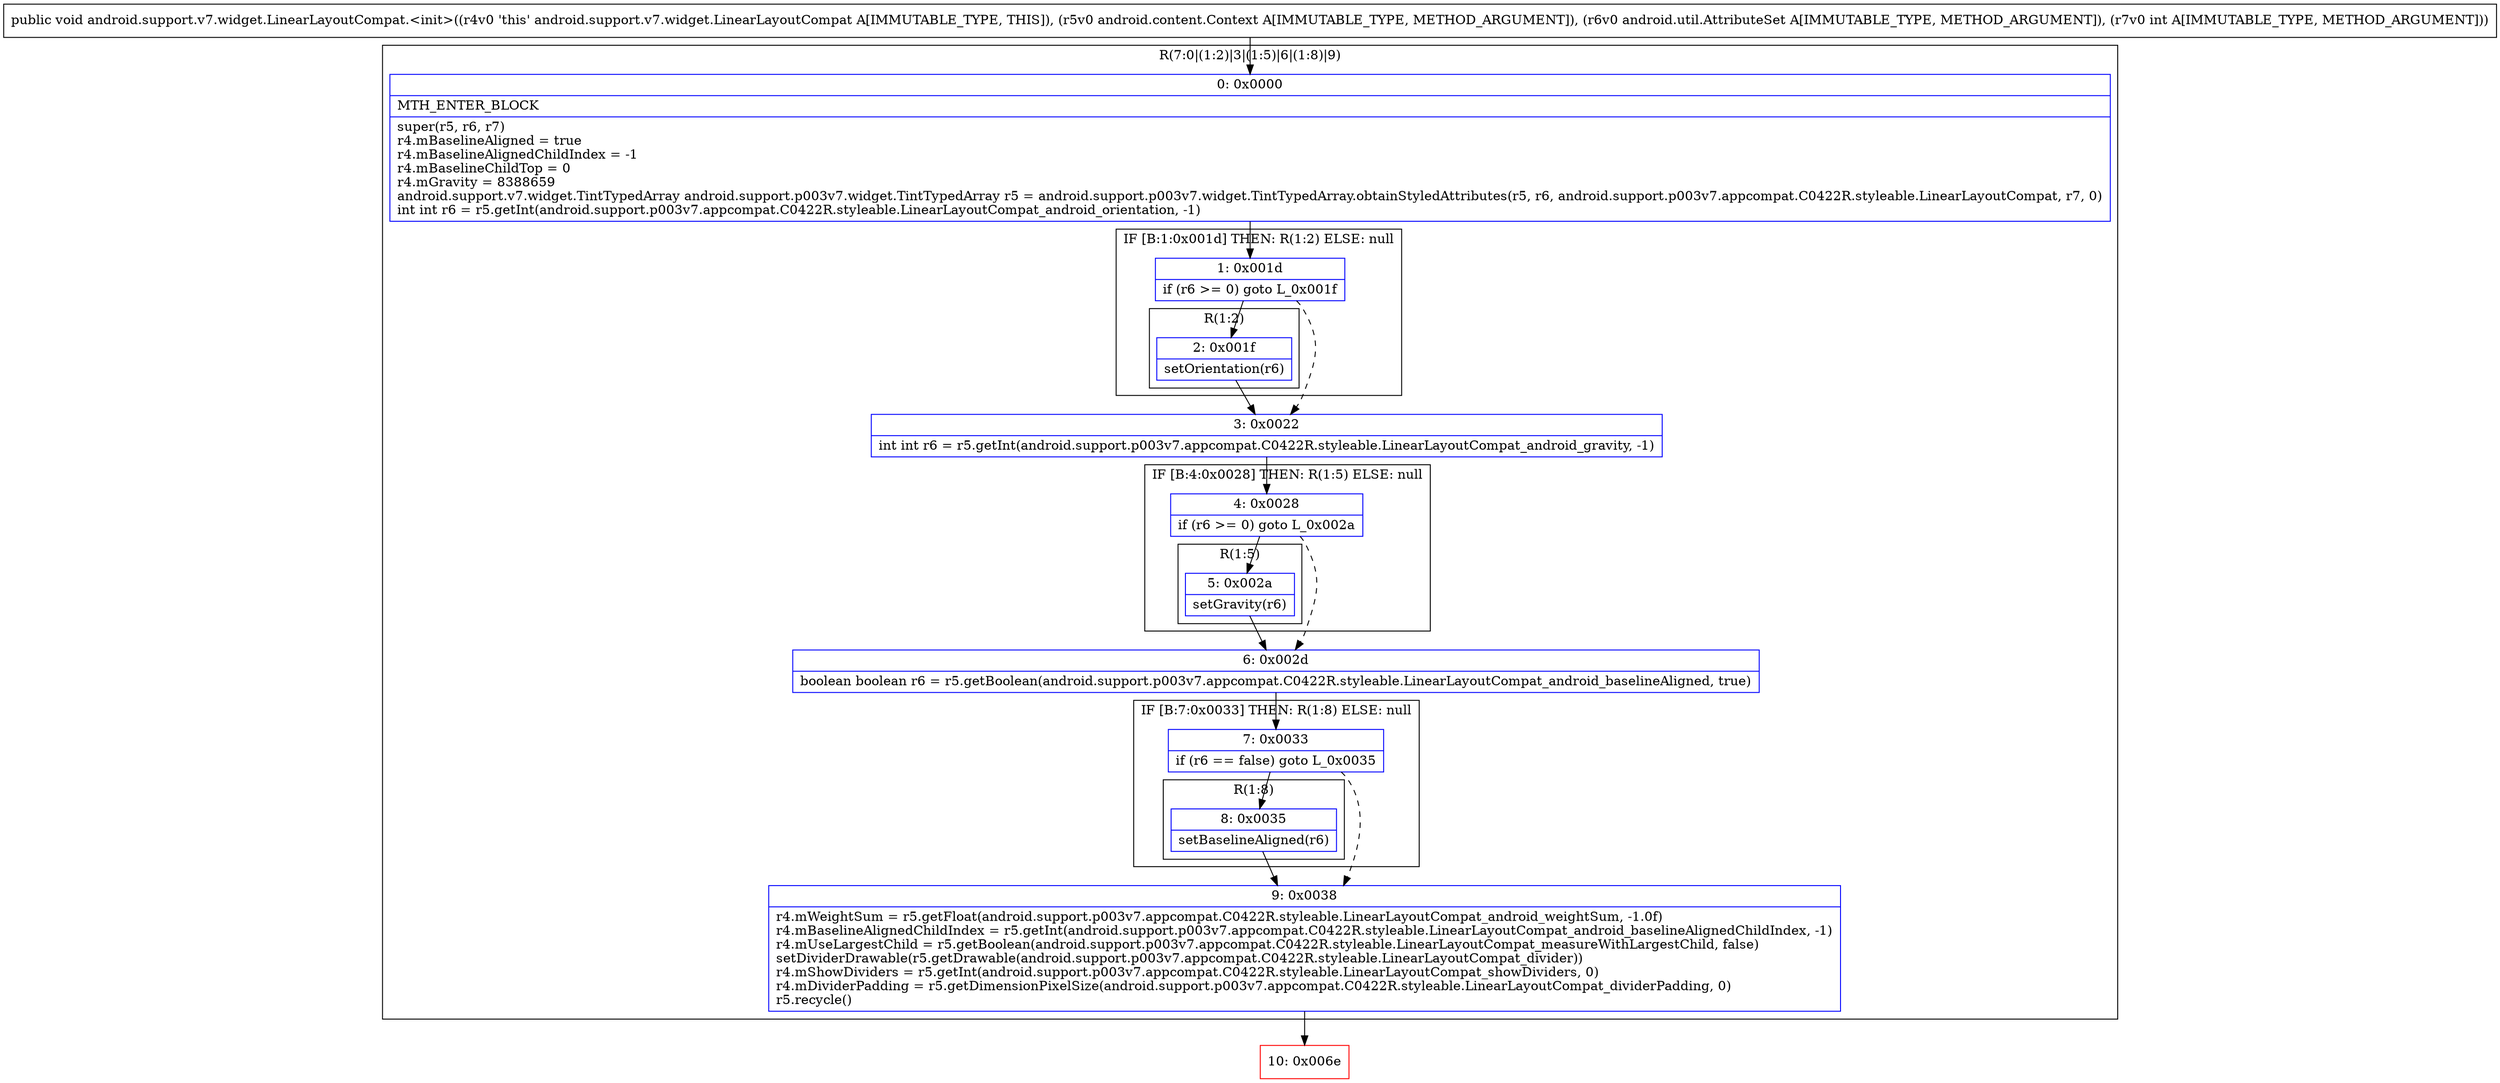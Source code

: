 digraph "CFG forandroid.support.v7.widget.LinearLayoutCompat.\<init\>(Landroid\/content\/Context;Landroid\/util\/AttributeSet;I)V" {
subgraph cluster_Region_1607144189 {
label = "R(7:0|(1:2)|3|(1:5)|6|(1:8)|9)";
node [shape=record,color=blue];
Node_0 [shape=record,label="{0\:\ 0x0000|MTH_ENTER_BLOCK\l|super(r5, r6, r7)\lr4.mBaselineAligned = true\lr4.mBaselineAlignedChildIndex = \-1\lr4.mBaselineChildTop = 0\lr4.mGravity = 8388659\landroid.support.v7.widget.TintTypedArray android.support.p003v7.widget.TintTypedArray r5 = android.support.p003v7.widget.TintTypedArray.obtainStyledAttributes(r5, r6, android.support.p003v7.appcompat.C0422R.styleable.LinearLayoutCompat, r7, 0)\lint int r6 = r5.getInt(android.support.p003v7.appcompat.C0422R.styleable.LinearLayoutCompat_android_orientation, \-1)\l}"];
subgraph cluster_IfRegion_980918092 {
label = "IF [B:1:0x001d] THEN: R(1:2) ELSE: null";
node [shape=record,color=blue];
Node_1 [shape=record,label="{1\:\ 0x001d|if (r6 \>= 0) goto L_0x001f\l}"];
subgraph cluster_Region_1486119926 {
label = "R(1:2)";
node [shape=record,color=blue];
Node_2 [shape=record,label="{2\:\ 0x001f|setOrientation(r6)\l}"];
}
}
Node_3 [shape=record,label="{3\:\ 0x0022|int int r6 = r5.getInt(android.support.p003v7.appcompat.C0422R.styleable.LinearLayoutCompat_android_gravity, \-1)\l}"];
subgraph cluster_IfRegion_957252981 {
label = "IF [B:4:0x0028] THEN: R(1:5) ELSE: null";
node [shape=record,color=blue];
Node_4 [shape=record,label="{4\:\ 0x0028|if (r6 \>= 0) goto L_0x002a\l}"];
subgraph cluster_Region_1045767251 {
label = "R(1:5)";
node [shape=record,color=blue];
Node_5 [shape=record,label="{5\:\ 0x002a|setGravity(r6)\l}"];
}
}
Node_6 [shape=record,label="{6\:\ 0x002d|boolean boolean r6 = r5.getBoolean(android.support.p003v7.appcompat.C0422R.styleable.LinearLayoutCompat_android_baselineAligned, true)\l}"];
subgraph cluster_IfRegion_945705258 {
label = "IF [B:7:0x0033] THEN: R(1:8) ELSE: null";
node [shape=record,color=blue];
Node_7 [shape=record,label="{7\:\ 0x0033|if (r6 == false) goto L_0x0035\l}"];
subgraph cluster_Region_1135484420 {
label = "R(1:8)";
node [shape=record,color=blue];
Node_8 [shape=record,label="{8\:\ 0x0035|setBaselineAligned(r6)\l}"];
}
}
Node_9 [shape=record,label="{9\:\ 0x0038|r4.mWeightSum = r5.getFloat(android.support.p003v7.appcompat.C0422R.styleable.LinearLayoutCompat_android_weightSum, \-1.0f)\lr4.mBaselineAlignedChildIndex = r5.getInt(android.support.p003v7.appcompat.C0422R.styleable.LinearLayoutCompat_android_baselineAlignedChildIndex, \-1)\lr4.mUseLargestChild = r5.getBoolean(android.support.p003v7.appcompat.C0422R.styleable.LinearLayoutCompat_measureWithLargestChild, false)\lsetDividerDrawable(r5.getDrawable(android.support.p003v7.appcompat.C0422R.styleable.LinearLayoutCompat_divider))\lr4.mShowDividers = r5.getInt(android.support.p003v7.appcompat.C0422R.styleable.LinearLayoutCompat_showDividers, 0)\lr4.mDividerPadding = r5.getDimensionPixelSize(android.support.p003v7.appcompat.C0422R.styleable.LinearLayoutCompat_dividerPadding, 0)\lr5.recycle()\l}"];
}
Node_10 [shape=record,color=red,label="{10\:\ 0x006e}"];
MethodNode[shape=record,label="{public void android.support.v7.widget.LinearLayoutCompat.\<init\>((r4v0 'this' android.support.v7.widget.LinearLayoutCompat A[IMMUTABLE_TYPE, THIS]), (r5v0 android.content.Context A[IMMUTABLE_TYPE, METHOD_ARGUMENT]), (r6v0 android.util.AttributeSet A[IMMUTABLE_TYPE, METHOD_ARGUMENT]), (r7v0 int A[IMMUTABLE_TYPE, METHOD_ARGUMENT])) }"];
MethodNode -> Node_0;
Node_0 -> Node_1;
Node_1 -> Node_2;
Node_1 -> Node_3[style=dashed];
Node_2 -> Node_3;
Node_3 -> Node_4;
Node_4 -> Node_5;
Node_4 -> Node_6[style=dashed];
Node_5 -> Node_6;
Node_6 -> Node_7;
Node_7 -> Node_8;
Node_7 -> Node_9[style=dashed];
Node_8 -> Node_9;
Node_9 -> Node_10;
}

